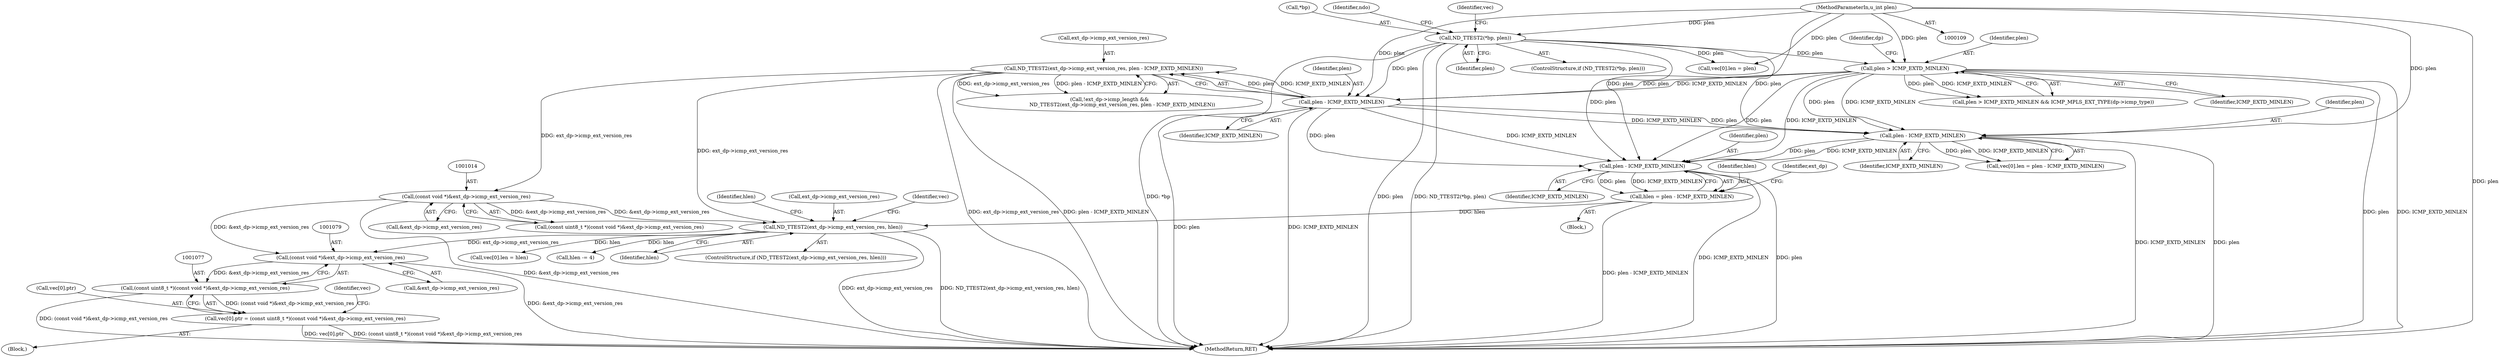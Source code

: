 digraph "0_tcpdump_2b62d1dda41590db29368ec7ba5f4faf3464765a@pointer" {
"1001078" [label="(Call,(const void *)&ext_dp->icmp_ext_version_res)"];
"1001013" [label="(Call,(const void *)&ext_dp->icmp_ext_version_res)"];
"1000997" [label="(Call,ND_TTEST2(ext_dp->icmp_ext_version_res, plen - ICMP_EXTD_MINLEN))"];
"1001001" [label="(Call,plen - ICMP_EXTD_MINLEN)"];
"1000880" [label="(Call,ND_TTEST2(*bp, plen))"];
"1000112" [label="(MethodParameterIn,u_int plen)"];
"1000980" [label="(Call,plen > ICMP_EXTD_MINLEN)"];
"1001064" [label="(Call,ND_TTEST2(ext_dp->icmp_ext_version_res, hlen))"];
"1001058" [label="(Call,hlen = plen - ICMP_EXTD_MINLEN)"];
"1001060" [label="(Call,plen - ICMP_EXTD_MINLEN)"];
"1001025" [label="(Call,plen - ICMP_EXTD_MINLEN)"];
"1001076" [label="(Call,(const uint8_t *)(const void *)&ext_dp->icmp_ext_version_res)"];
"1001070" [label="(Call,vec[0].ptr = (const uint8_t *)(const void *)&ext_dp->icmp_ext_version_res)"];
"1001013" [label="(Call,(const void *)&ext_dp->icmp_ext_version_res)"];
"1000998" [label="(Call,ext_dp->icmp_ext_version_res)"];
"1001061" [label="(Identifier,plen)"];
"1001069" [label="(Block,)"];
"1001078" [label="(Call,(const void *)&ext_dp->icmp_ext_version_res)"];
"1001062" [label="(Identifier,ICMP_EXTD_MINLEN)"];
"1000981" [label="(Identifier,plen)"];
"1001084" [label="(Call,vec[0].len = hlen)"];
"1001109" [label="(Call,hlen -= 4)"];
"1001071" [label="(Call,vec[0].ptr)"];
"1001080" [label="(Call,&ext_dp->icmp_ext_version_res)"];
"1001073" [label="(Identifier,vec)"];
"1001026" [label="(Identifier,plen)"];
"1001110" [label="(Identifier,hlen)"];
"1000880" [label="(Call,ND_TTEST2(*bp, plen))"];
"1001066" [label="(Identifier,ext_dp)"];
"1001001" [label="(Call,plen - ICMP_EXTD_MINLEN)"];
"1000980" [label="(Call,plen > ICMP_EXTD_MINLEN)"];
"1000881" [label="(Call,*bp)"];
"1000987" [label="(Block,)"];
"1000883" [label="(Identifier,plen)"];
"1000997" [label="(Call,ND_TTEST2(ext_dp->icmp_ext_version_res, plen - ICMP_EXTD_MINLEN))"];
"1001065" [label="(Call,ext_dp->icmp_ext_version_res)"];
"1001015" [label="(Call,&ext_dp->icmp_ext_version_res)"];
"1001076" [label="(Call,(const uint8_t *)(const void *)&ext_dp->icmp_ext_version_res)"];
"1001087" [label="(Identifier,vec)"];
"1001068" [label="(Identifier,hlen)"];
"1001060" [label="(Call,plen - ICMP_EXTD_MINLEN)"];
"1000879" [label="(ControlStructure,if (ND_TTEST2(*bp, plen)))"];
"1000934" [label="(Identifier,ndo)"];
"1000985" [label="(Identifier,dp)"];
"1001002" [label="(Identifier,plen)"];
"1000112" [label="(MethodParameterIn,u_int plen)"];
"1001064" [label="(Call,ND_TTEST2(ext_dp->icmp_ext_version_res, hlen))"];
"1000896" [label="(Call,vec[0].len = plen)"];
"1000979" [label="(Call,plen > ICMP_EXTD_MINLEN && ICMP_MPLS_EXT_TYPE(dp->icmp_type))"];
"1001025" [label="(Call,plen - ICMP_EXTD_MINLEN)"];
"1001058" [label="(Call,hlen = plen - ICMP_EXTD_MINLEN)"];
"1001260" [label="(MethodReturn,RET)"];
"1000982" [label="(Identifier,ICMP_EXTD_MINLEN)"];
"1001059" [label="(Identifier,hlen)"];
"1001027" [label="(Identifier,ICMP_EXTD_MINLEN)"];
"1001019" [label="(Call,vec[0].len = plen - ICMP_EXTD_MINLEN)"];
"1001011" [label="(Call,(const uint8_t *)(const void *)&ext_dp->icmp_ext_version_res)"];
"1000992" [label="(Call,!ext_dp->icmp_length &&\n                ND_TTEST2(ext_dp->icmp_ext_version_res, plen - ICMP_EXTD_MINLEN))"];
"1001003" [label="(Identifier,ICMP_EXTD_MINLEN)"];
"1001070" [label="(Call,vec[0].ptr = (const uint8_t *)(const void *)&ext_dp->icmp_ext_version_res)"];
"1000888" [label="(Identifier,vec)"];
"1001063" [label="(ControlStructure,if (ND_TTEST2(ext_dp->icmp_ext_version_res, hlen)))"];
"1001078" -> "1001076"  [label="AST: "];
"1001078" -> "1001080"  [label="CFG: "];
"1001079" -> "1001078"  [label="AST: "];
"1001080" -> "1001078"  [label="AST: "];
"1001076" -> "1001078"  [label="CFG: "];
"1001078" -> "1001260"  [label="DDG: &ext_dp->icmp_ext_version_res"];
"1001078" -> "1001076"  [label="DDG: &ext_dp->icmp_ext_version_res"];
"1001013" -> "1001078"  [label="DDG: &ext_dp->icmp_ext_version_res"];
"1001064" -> "1001078"  [label="DDG: ext_dp->icmp_ext_version_res"];
"1001013" -> "1001011"  [label="AST: "];
"1001013" -> "1001015"  [label="CFG: "];
"1001014" -> "1001013"  [label="AST: "];
"1001015" -> "1001013"  [label="AST: "];
"1001011" -> "1001013"  [label="CFG: "];
"1001013" -> "1001260"  [label="DDG: &ext_dp->icmp_ext_version_res"];
"1001013" -> "1001011"  [label="DDG: &ext_dp->icmp_ext_version_res"];
"1000997" -> "1001013"  [label="DDG: ext_dp->icmp_ext_version_res"];
"1001013" -> "1001064"  [label="DDG: &ext_dp->icmp_ext_version_res"];
"1000997" -> "1000992"  [label="AST: "];
"1000997" -> "1001001"  [label="CFG: "];
"1000998" -> "1000997"  [label="AST: "];
"1001001" -> "1000997"  [label="AST: "];
"1000992" -> "1000997"  [label="CFG: "];
"1000997" -> "1001260"  [label="DDG: ext_dp->icmp_ext_version_res"];
"1000997" -> "1001260"  [label="DDG: plen - ICMP_EXTD_MINLEN"];
"1000997" -> "1000992"  [label="DDG: ext_dp->icmp_ext_version_res"];
"1000997" -> "1000992"  [label="DDG: plen - ICMP_EXTD_MINLEN"];
"1001001" -> "1000997"  [label="DDG: plen"];
"1001001" -> "1000997"  [label="DDG: ICMP_EXTD_MINLEN"];
"1000997" -> "1001064"  [label="DDG: ext_dp->icmp_ext_version_res"];
"1001001" -> "1001003"  [label="CFG: "];
"1001002" -> "1001001"  [label="AST: "];
"1001003" -> "1001001"  [label="AST: "];
"1001001" -> "1001260"  [label="DDG: ICMP_EXTD_MINLEN"];
"1001001" -> "1001260"  [label="DDG: plen"];
"1000880" -> "1001001"  [label="DDG: plen"];
"1000980" -> "1001001"  [label="DDG: plen"];
"1000980" -> "1001001"  [label="DDG: ICMP_EXTD_MINLEN"];
"1000112" -> "1001001"  [label="DDG: plen"];
"1001001" -> "1001025"  [label="DDG: plen"];
"1001001" -> "1001025"  [label="DDG: ICMP_EXTD_MINLEN"];
"1001001" -> "1001060"  [label="DDG: plen"];
"1001001" -> "1001060"  [label="DDG: ICMP_EXTD_MINLEN"];
"1000880" -> "1000879"  [label="AST: "];
"1000880" -> "1000883"  [label="CFG: "];
"1000881" -> "1000880"  [label="AST: "];
"1000883" -> "1000880"  [label="AST: "];
"1000888" -> "1000880"  [label="CFG: "];
"1000934" -> "1000880"  [label="CFG: "];
"1000880" -> "1001260"  [label="DDG: *bp"];
"1000880" -> "1001260"  [label="DDG: plen"];
"1000880" -> "1001260"  [label="DDG: ND_TTEST2(*bp, plen)"];
"1000112" -> "1000880"  [label="DDG: plen"];
"1000880" -> "1000896"  [label="DDG: plen"];
"1000880" -> "1000980"  [label="DDG: plen"];
"1000880" -> "1001025"  [label="DDG: plen"];
"1000880" -> "1001060"  [label="DDG: plen"];
"1000112" -> "1000109"  [label="AST: "];
"1000112" -> "1001260"  [label="DDG: plen"];
"1000112" -> "1000896"  [label="DDG: plen"];
"1000112" -> "1000980"  [label="DDG: plen"];
"1000112" -> "1001025"  [label="DDG: plen"];
"1000112" -> "1001060"  [label="DDG: plen"];
"1000980" -> "1000979"  [label="AST: "];
"1000980" -> "1000982"  [label="CFG: "];
"1000981" -> "1000980"  [label="AST: "];
"1000982" -> "1000980"  [label="AST: "];
"1000985" -> "1000980"  [label="CFG: "];
"1000979" -> "1000980"  [label="CFG: "];
"1000980" -> "1001260"  [label="DDG: plen"];
"1000980" -> "1001260"  [label="DDG: ICMP_EXTD_MINLEN"];
"1000980" -> "1000979"  [label="DDG: plen"];
"1000980" -> "1000979"  [label="DDG: ICMP_EXTD_MINLEN"];
"1000980" -> "1001025"  [label="DDG: plen"];
"1000980" -> "1001025"  [label="DDG: ICMP_EXTD_MINLEN"];
"1000980" -> "1001060"  [label="DDG: plen"];
"1000980" -> "1001060"  [label="DDG: ICMP_EXTD_MINLEN"];
"1001064" -> "1001063"  [label="AST: "];
"1001064" -> "1001068"  [label="CFG: "];
"1001065" -> "1001064"  [label="AST: "];
"1001068" -> "1001064"  [label="AST: "];
"1001073" -> "1001064"  [label="CFG: "];
"1001110" -> "1001064"  [label="CFG: "];
"1001064" -> "1001260"  [label="DDG: ND_TTEST2(ext_dp->icmp_ext_version_res, hlen)"];
"1001064" -> "1001260"  [label="DDG: ext_dp->icmp_ext_version_res"];
"1001058" -> "1001064"  [label="DDG: hlen"];
"1001064" -> "1001084"  [label="DDG: hlen"];
"1001064" -> "1001109"  [label="DDG: hlen"];
"1001058" -> "1000987"  [label="AST: "];
"1001058" -> "1001060"  [label="CFG: "];
"1001059" -> "1001058"  [label="AST: "];
"1001060" -> "1001058"  [label="AST: "];
"1001066" -> "1001058"  [label="CFG: "];
"1001058" -> "1001260"  [label="DDG: plen - ICMP_EXTD_MINLEN"];
"1001060" -> "1001058"  [label="DDG: plen"];
"1001060" -> "1001058"  [label="DDG: ICMP_EXTD_MINLEN"];
"1001060" -> "1001062"  [label="CFG: "];
"1001061" -> "1001060"  [label="AST: "];
"1001062" -> "1001060"  [label="AST: "];
"1001060" -> "1001260"  [label="DDG: ICMP_EXTD_MINLEN"];
"1001060" -> "1001260"  [label="DDG: plen"];
"1001025" -> "1001060"  [label="DDG: plen"];
"1001025" -> "1001060"  [label="DDG: ICMP_EXTD_MINLEN"];
"1001025" -> "1001019"  [label="AST: "];
"1001025" -> "1001027"  [label="CFG: "];
"1001026" -> "1001025"  [label="AST: "];
"1001027" -> "1001025"  [label="AST: "];
"1001019" -> "1001025"  [label="CFG: "];
"1001025" -> "1001260"  [label="DDG: plen"];
"1001025" -> "1001260"  [label="DDG: ICMP_EXTD_MINLEN"];
"1001025" -> "1001019"  [label="DDG: plen"];
"1001025" -> "1001019"  [label="DDG: ICMP_EXTD_MINLEN"];
"1001076" -> "1001070"  [label="AST: "];
"1001077" -> "1001076"  [label="AST: "];
"1001070" -> "1001076"  [label="CFG: "];
"1001076" -> "1001260"  [label="DDG: (const void *)&ext_dp->icmp_ext_version_res"];
"1001076" -> "1001070"  [label="DDG: (const void *)&ext_dp->icmp_ext_version_res"];
"1001070" -> "1001069"  [label="AST: "];
"1001071" -> "1001070"  [label="AST: "];
"1001087" -> "1001070"  [label="CFG: "];
"1001070" -> "1001260"  [label="DDG: (const uint8_t *)(const void *)&ext_dp->icmp_ext_version_res"];
"1001070" -> "1001260"  [label="DDG: vec[0].ptr"];
}
